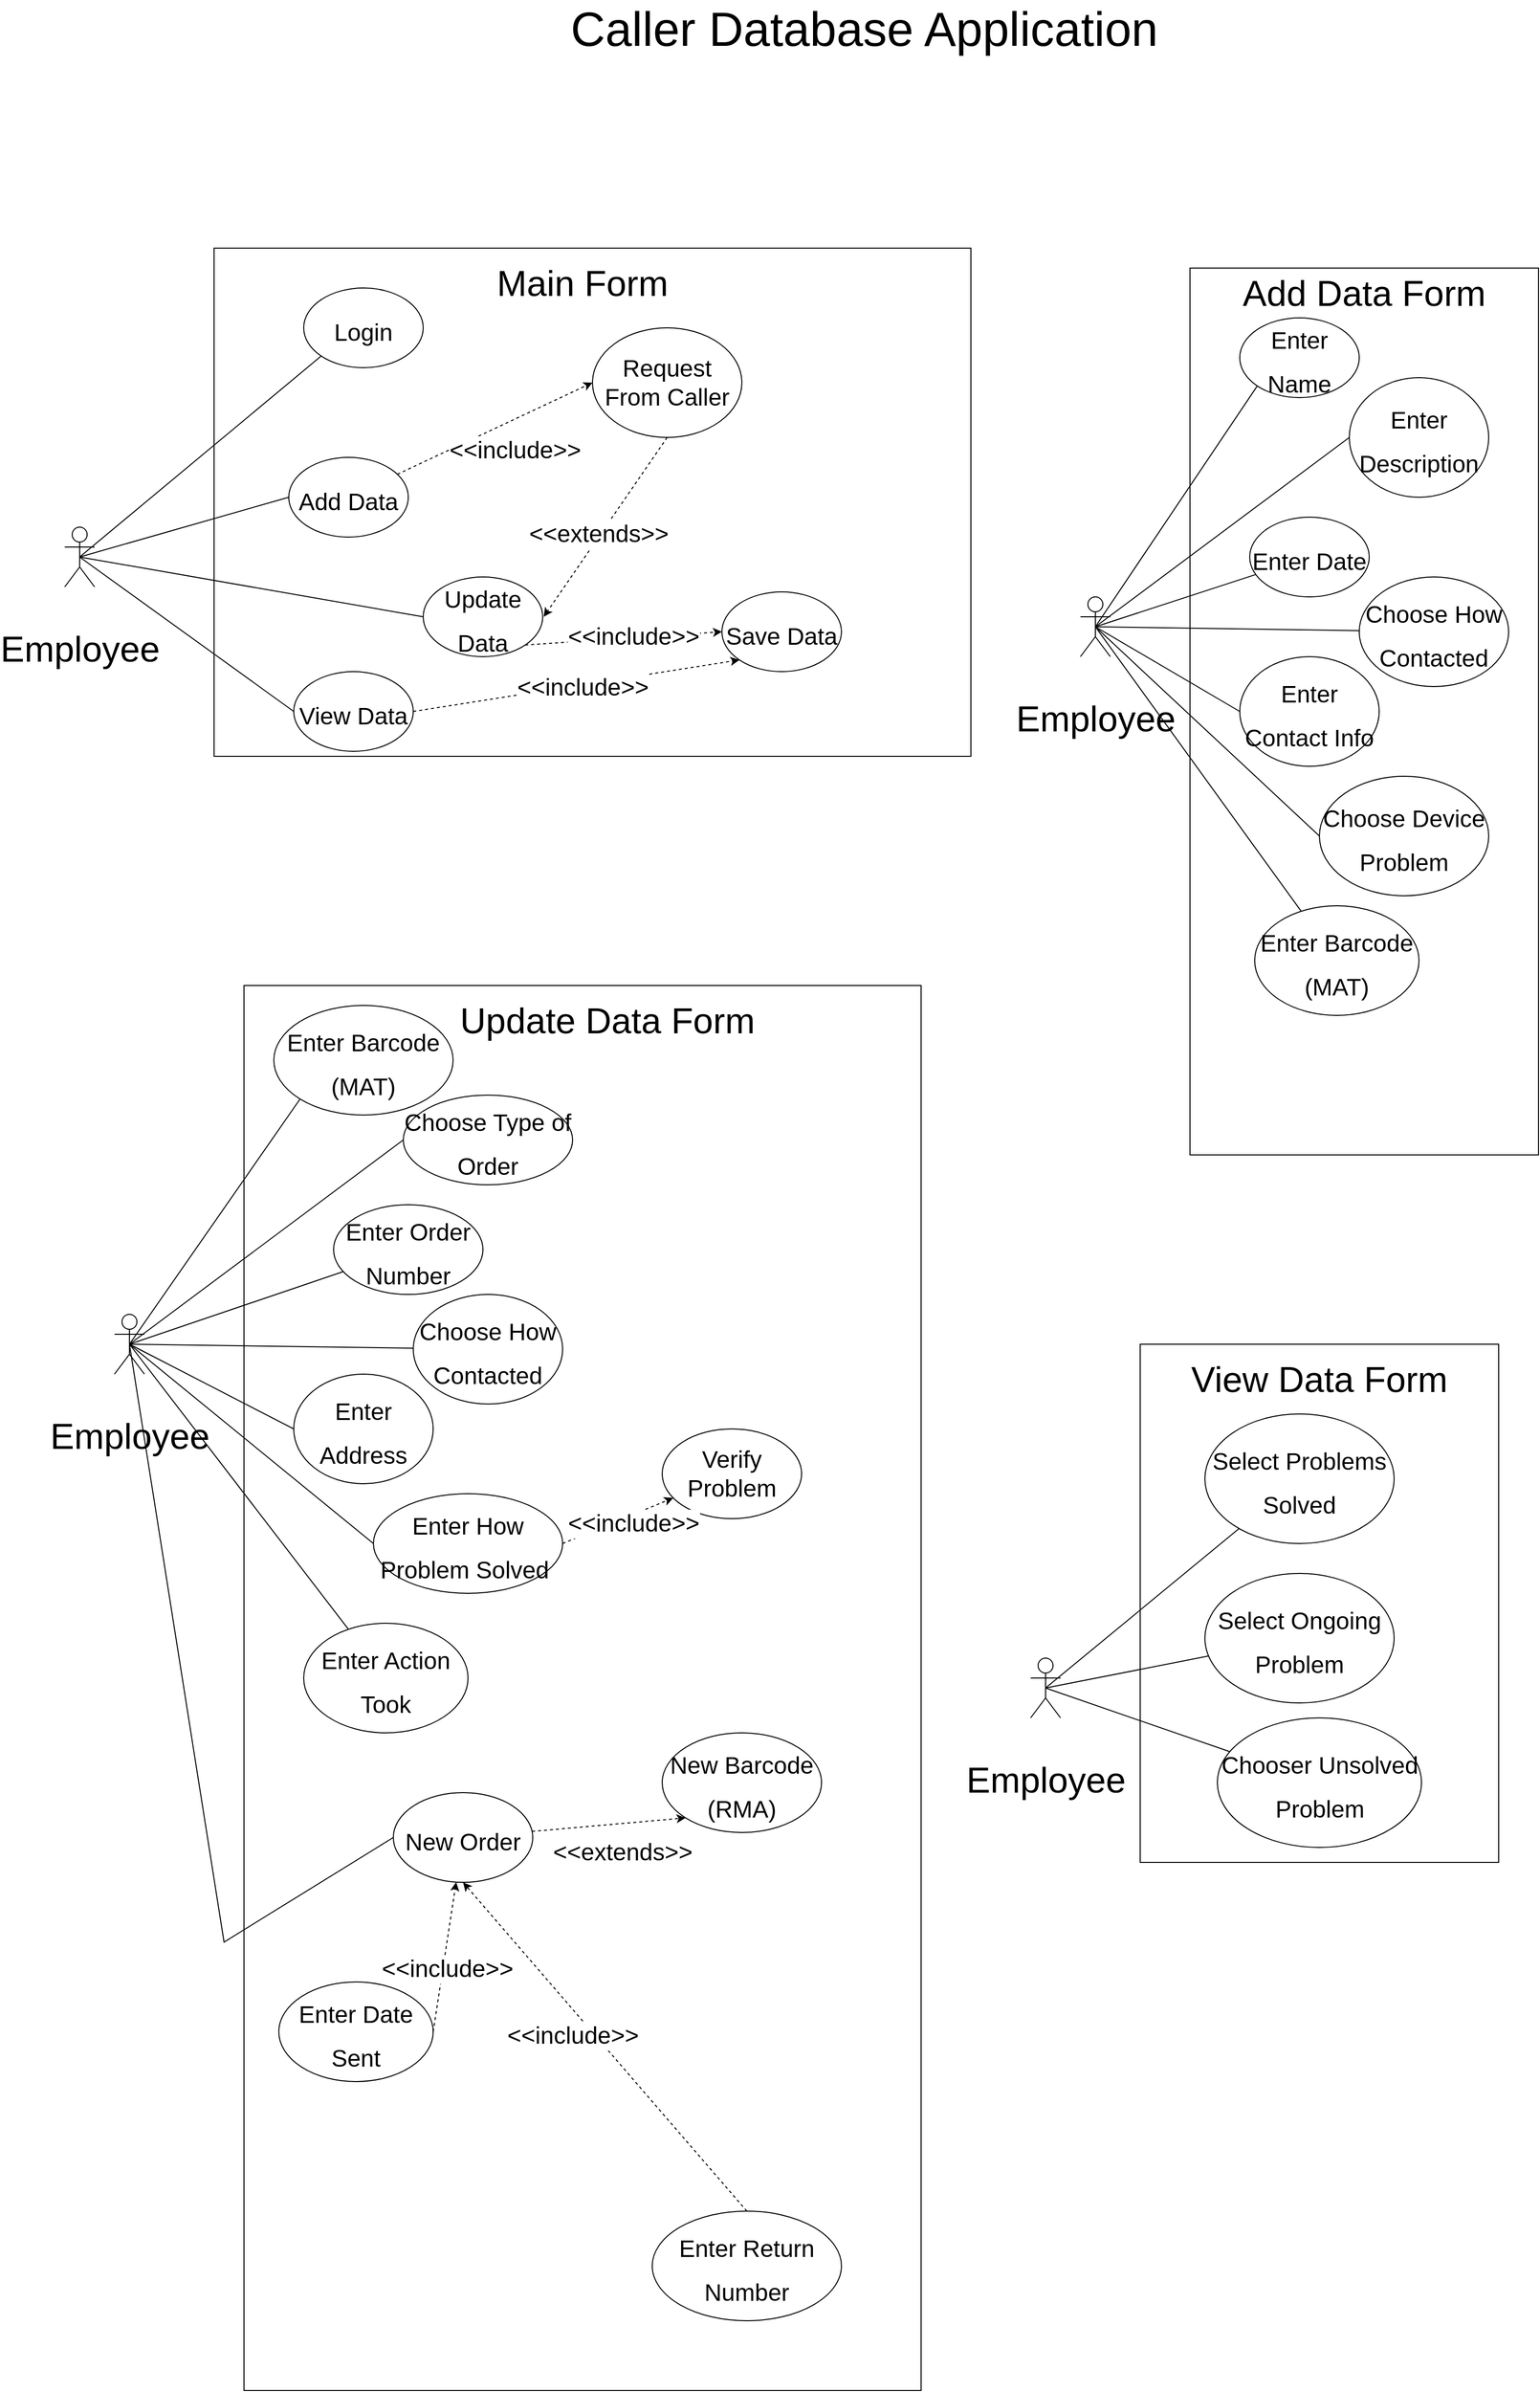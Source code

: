 <mxfile version="20.3.6" type="device"><diagram id="Pnvr5lwrRbKcK1ilOBrs" name="Page-1"><mxGraphModel dx="670" dy="-3077" grid="1" gridSize="10" guides="1" tooltips="1" connect="1" arrows="1" fold="1" page="1" pageScale="1" pageWidth="850" pageHeight="1100" math="0" shadow="0"><root><mxCell id="0"/><mxCell id="1" parent="0"/><mxCell id="yqt1rk-CXyUQU0W2nAt_-2" value="" style="rounded=0;whiteSpace=wrap;html=1;" parent="1" vertex="1"><mxGeometry x="1930" y="4820" width="760" height="510" as="geometry"/></mxCell><mxCell id="yqt1rk-CXyUQU0W2nAt_-3" value="&lt;font style=&quot;font-size: 48px&quot;&gt;Caller Database Application&lt;/font&gt;" style="text;html=1;strokeColor=none;fillColor=none;align=center;verticalAlign=middle;whiteSpace=wrap;rounded=0;" parent="1" vertex="1"><mxGeometry x="2267.5" y="4580" width="630" height="40" as="geometry"/></mxCell><mxCell id="yqt1rk-CXyUQU0W2nAt_-4" value="&lt;font style=&quot;font-size: 36px&quot;&gt;Employee&lt;/font&gt;" style="shape=umlActor;verticalLabelPosition=bottom;verticalAlign=top;html=1;outlineConnect=0;fontSize=72;" parent="1" vertex="1"><mxGeometry x="1780" y="5100" width="30" height="60" as="geometry"/></mxCell><mxCell id="yqt1rk-CXyUQU0W2nAt_-11" value="&lt;font style=&quot;font-size: 24px&quot;&gt;Login&lt;/font&gt;" style="ellipse;whiteSpace=wrap;html=1;fontSize=36;" parent="1" vertex="1"><mxGeometry x="2020" y="4860" width="120" height="80" as="geometry"/></mxCell><mxCell id="yqt1rk-CXyUQU0W2nAt_-13" value="" style="endArrow=none;html=1;rounded=0;fontSize=36;entryX=0;entryY=1;entryDx=0;entryDy=0;exitX=0.5;exitY=0.5;exitDx=0;exitDy=0;exitPerimeter=0;" parent="1" source="yqt1rk-CXyUQU0W2nAt_-4" target="yqt1rk-CXyUQU0W2nAt_-11" edge="1"><mxGeometry width="50" height="50" relative="1" as="geometry"><mxPoint x="2320" y="5170" as="sourcePoint"/><mxPoint x="2370" y="5120" as="targetPoint"/></mxGeometry></mxCell><mxCell id="yqt1rk-CXyUQU0W2nAt_-14" value="&lt;font style=&quot;font-size: 24px&quot;&gt;Add Data&lt;/font&gt;" style="ellipse;whiteSpace=wrap;html=1;fontSize=36;" parent="1" vertex="1"><mxGeometry x="2005" y="5030" width="120" height="80" as="geometry"/></mxCell><mxCell id="yqt1rk-CXyUQU0W2nAt_-15" value="&lt;font style=&quot;font-size: 24px&quot;&gt;Update&lt;br&gt;Data&lt;/font&gt;" style="ellipse;whiteSpace=wrap;html=1;fontSize=36;" parent="1" vertex="1"><mxGeometry x="2140" y="5150" width="120" height="80" as="geometry"/></mxCell><mxCell id="yqt1rk-CXyUQU0W2nAt_-16" value="&lt;font style=&quot;font-size: 24px&quot;&gt;View Data&lt;/font&gt;" style="ellipse;whiteSpace=wrap;html=1;fontSize=36;" parent="1" vertex="1"><mxGeometry x="2010" y="5245" width="120" height="80" as="geometry"/></mxCell><mxCell id="yqt1rk-CXyUQU0W2nAt_-18" value="Request From Caller" style="ellipse;whiteSpace=wrap;html=1;fontSize=24;" parent="1" vertex="1"><mxGeometry x="2310" y="4900" width="150" height="110" as="geometry"/></mxCell><mxCell id="yqt1rk-CXyUQU0W2nAt_-19" value="" style="html=1;labelBackgroundColor=#ffffff;startArrow=none;startFill=0;startSize=6;endArrow=classic;endFill=1;endSize=6;jettySize=auto;orthogonalLoop=1;strokeWidth=1;dashed=1;fontSize=14;rounded=0;entryX=0;entryY=0.5;entryDx=0;entryDy=0;" parent="1" source="yqt1rk-CXyUQU0W2nAt_-14" target="yqt1rk-CXyUQU0W2nAt_-18" edge="1"><mxGeometry width="60" height="60" relative="1" as="geometry"><mxPoint x="2200" y="5040" as="sourcePoint"/><mxPoint x="2260" y="4990" as="targetPoint"/></mxGeometry></mxCell><mxCell id="yqt1rk-CXyUQU0W2nAt_-23" value="&amp;lt;&amp;lt;include&amp;gt;&amp;gt;" style="edgeLabel;html=1;align=center;verticalAlign=middle;resizable=0;points=[];fontSize=24;" parent="yqt1rk-CXyUQU0W2nAt_-19" vertex="1" connectable="0"><mxGeometry x="0.224" y="-4" relative="1" as="geometry"><mxPoint x="-4" y="28" as="offset"/></mxGeometry></mxCell><mxCell id="yqt1rk-CXyUQU0W2nAt_-20" value="" style="endArrow=none;html=1;rounded=0;fontSize=36;entryX=0;entryY=0.5;entryDx=0;entryDy=0;exitX=0.5;exitY=0.5;exitDx=0;exitDy=0;exitPerimeter=0;" parent="1" source="yqt1rk-CXyUQU0W2nAt_-4" target="yqt1rk-CXyUQU0W2nAt_-14" edge="1"><mxGeometry width="50" height="50" relative="1" as="geometry"><mxPoint x="1810" y="5176.633" as="sourcePoint"/><mxPoint x="2032.574" y="4978.284" as="targetPoint"/></mxGeometry></mxCell><mxCell id="yqt1rk-CXyUQU0W2nAt_-21" value="" style="endArrow=none;html=1;rounded=0;fontSize=36;entryX=0;entryY=0.5;entryDx=0;entryDy=0;exitX=0.5;exitY=0.5;exitDx=0;exitDy=0;exitPerimeter=0;" parent="1" source="yqt1rk-CXyUQU0W2nAt_-4" target="yqt1rk-CXyUQU0W2nAt_-15" edge="1"><mxGeometry width="50" height="50" relative="1" as="geometry"><mxPoint x="1790" y="5180" as="sourcePoint"/><mxPoint x="2040" y="5070" as="targetPoint"/><Array as="points"/></mxGeometry></mxCell><mxCell id="yqt1rk-CXyUQU0W2nAt_-22" value="" style="endArrow=none;html=1;rounded=0;fontSize=36;entryX=0;entryY=0.5;entryDx=0;entryDy=0;exitX=0.5;exitY=0.5;exitDx=0;exitDy=0;exitPerimeter=0;" parent="1" source="yqt1rk-CXyUQU0W2nAt_-4" target="yqt1rk-CXyUQU0W2nAt_-16" edge="1"><mxGeometry width="50" height="50" relative="1" as="geometry"><mxPoint x="1805" y="5200" as="sourcePoint"/><mxPoint x="2050" y="5080" as="targetPoint"/></mxGeometry></mxCell><mxCell id="yqt1rk-CXyUQU0W2nAt_-31" value="&lt;font style=&quot;font-size: 36px&quot;&gt;Main Form&lt;/font&gt;" style="text;html=1;strokeColor=none;fillColor=none;align=center;verticalAlign=middle;whiteSpace=wrap;rounded=0;fontSize=24;" parent="1" vertex="1"><mxGeometry x="2200" y="4840" width="200" height="30" as="geometry"/></mxCell><mxCell id="yqt1rk-CXyUQU0W2nAt_-35" value="" style="rounded=0;whiteSpace=wrap;html=1;fontSize=36;" parent="1" vertex="1"><mxGeometry x="2910" y="4840" width="350" height="890" as="geometry"/></mxCell><mxCell id="yqt1rk-CXyUQU0W2nAt_-36" value="&lt;font style=&quot;font-size: 36px&quot;&gt;Employee&lt;/font&gt;" style="shape=umlActor;verticalLabelPosition=bottom;verticalAlign=top;html=1;outlineConnect=0;fontSize=72;" parent="1" vertex="1"><mxGeometry x="2800" y="5170" width="30" height="60" as="geometry"/></mxCell><mxCell id="yqt1rk-CXyUQU0W2nAt_-37" value="&lt;span style=&quot;font-size: 36px&quot;&gt;Add Data Form&lt;/span&gt;" style="text;html=1;strokeColor=none;fillColor=none;align=center;verticalAlign=middle;whiteSpace=wrap;rounded=0;fontSize=24;" parent="1" vertex="1"><mxGeometry x="2930" y="4850" width="310" height="30" as="geometry"/></mxCell><mxCell id="yqt1rk-CXyUQU0W2nAt_-38" value="&lt;font style=&quot;font-size: 24px&quot;&gt;Enter Name&lt;/font&gt;" style="ellipse;whiteSpace=wrap;html=1;fontSize=36;" parent="1" vertex="1"><mxGeometry x="2960" y="4890" width="120" height="80" as="geometry"/></mxCell><mxCell id="yqt1rk-CXyUQU0W2nAt_-39" value="&lt;font style=&quot;font-size: 24px&quot;&gt;Enter Description&lt;/font&gt;" style="ellipse;whiteSpace=wrap;html=1;fontSize=36;" parent="1" vertex="1"><mxGeometry x="3070" y="4950" width="140" height="120" as="geometry"/></mxCell><mxCell id="yqt1rk-CXyUQU0W2nAt_-40" value="&lt;font style=&quot;font-size: 24px&quot;&gt;Enter Date&lt;/font&gt;" style="ellipse;whiteSpace=wrap;html=1;fontSize=36;" parent="1" vertex="1"><mxGeometry x="2970" y="5090" width="120" height="80" as="geometry"/></mxCell><mxCell id="yqt1rk-CXyUQU0W2nAt_-41" value="&lt;span style=&quot;font-size: 24px&quot;&gt;Choose How Contacted&lt;/span&gt;" style="ellipse;whiteSpace=wrap;html=1;fontSize=36;" parent="1" vertex="1"><mxGeometry x="3080" y="5150" width="150" height="110" as="geometry"/></mxCell><mxCell id="yqt1rk-CXyUQU0W2nAt_-43" value="&lt;span style=&quot;font-size: 24px&quot;&gt;Enter Contact Info&lt;/span&gt;" style="ellipse;whiteSpace=wrap;html=1;fontSize=36;" parent="1" vertex="1"><mxGeometry x="2960" y="5230" width="140" height="110" as="geometry"/></mxCell><mxCell id="yqt1rk-CXyUQU0W2nAt_-44" value="&lt;span style=&quot;font-size: 24px&quot;&gt;Choose Device Problem&lt;/span&gt;" style="ellipse;whiteSpace=wrap;html=1;fontSize=36;" parent="1" vertex="1"><mxGeometry x="3040" y="5350" width="170" height="120" as="geometry"/></mxCell><mxCell id="yqt1rk-CXyUQU0W2nAt_-45" value="&lt;span style=&quot;font-size: 24px&quot;&gt;Enter Barcode (MAT)&lt;/span&gt;" style="ellipse;whiteSpace=wrap;html=1;fontSize=36;" parent="1" vertex="1"><mxGeometry x="2975" y="5480" width="165" height="110" as="geometry"/></mxCell><mxCell id="yqt1rk-CXyUQU0W2nAt_-47" value="" style="endArrow=none;html=1;rounded=0;fontSize=36;entryX=0;entryY=1;entryDx=0;entryDy=0;exitX=0.5;exitY=0.5;exitDx=0;exitDy=0;exitPerimeter=0;" parent="1" source="yqt1rk-CXyUQU0W2nAt_-36" target="yqt1rk-CXyUQU0W2nAt_-38" edge="1"><mxGeometry width="50" height="50" relative="1" as="geometry"><mxPoint x="2690" y="5100" as="sourcePoint"/><mxPoint x="2917.574" y="4938.284" as="targetPoint"/></mxGeometry></mxCell><mxCell id="yqt1rk-CXyUQU0W2nAt_-48" value="" style="endArrow=none;html=1;rounded=0;fontSize=36;entryX=0;entryY=0.5;entryDx=0;entryDy=0;exitX=0.5;exitY=0.5;exitDx=0;exitDy=0;exitPerimeter=0;" parent="1" source="yqt1rk-CXyUQU0W2nAt_-36" target="yqt1rk-CXyUQU0W2nAt_-39" edge="1"><mxGeometry width="50" height="50" relative="1" as="geometry"><mxPoint x="2825" y="5210" as="sourcePoint"/><mxPoint x="2987.574" y="4968.284" as="targetPoint"/></mxGeometry></mxCell><mxCell id="yqt1rk-CXyUQU0W2nAt_-49" value="" style="endArrow=none;html=1;rounded=0;fontSize=36;exitX=0.5;exitY=0.5;exitDx=0;exitDy=0;exitPerimeter=0;" parent="1" source="yqt1rk-CXyUQU0W2nAt_-36" target="yqt1rk-CXyUQU0W2nAt_-40" edge="1"><mxGeometry width="50" height="50" relative="1" as="geometry"><mxPoint x="2835" y="5220" as="sourcePoint"/><mxPoint x="2997.574" y="4978.284" as="targetPoint"/></mxGeometry></mxCell><mxCell id="yqt1rk-CXyUQU0W2nAt_-50" value="" style="endArrow=none;html=1;rounded=0;fontSize=36;exitX=0.5;exitY=0.5;exitDx=0;exitDy=0;exitPerimeter=0;" parent="1" source="yqt1rk-CXyUQU0W2nAt_-36" target="yqt1rk-CXyUQU0W2nAt_-41" edge="1"><mxGeometry width="50" height="50" relative="1" as="geometry"><mxPoint x="2845" y="5230" as="sourcePoint"/><mxPoint x="3007.574" y="4988.284" as="targetPoint"/></mxGeometry></mxCell><mxCell id="yqt1rk-CXyUQU0W2nAt_-51" value="" style="endArrow=none;html=1;rounded=0;fontSize=36;entryX=0;entryY=0.5;entryDx=0;entryDy=0;exitX=0.5;exitY=0.5;exitDx=0;exitDy=0;exitPerimeter=0;" parent="1" source="yqt1rk-CXyUQU0W2nAt_-36" target="yqt1rk-CXyUQU0W2nAt_-43" edge="1"><mxGeometry width="50" height="50" relative="1" as="geometry"><mxPoint x="2855" y="5240" as="sourcePoint"/><mxPoint x="3017.574" y="4998.284" as="targetPoint"/></mxGeometry></mxCell><mxCell id="yqt1rk-CXyUQU0W2nAt_-52" value="" style="endArrow=none;html=1;rounded=0;fontSize=36;entryX=0;entryY=0.5;entryDx=0;entryDy=0;exitX=0.5;exitY=0.5;exitDx=0;exitDy=0;exitPerimeter=0;" parent="1" source="yqt1rk-CXyUQU0W2nAt_-36" target="yqt1rk-CXyUQU0W2nAt_-44" edge="1"><mxGeometry width="50" height="50" relative="1" as="geometry"><mxPoint x="2865" y="5250" as="sourcePoint"/><mxPoint x="3027.574" y="5008.284" as="targetPoint"/></mxGeometry></mxCell><mxCell id="yqt1rk-CXyUQU0W2nAt_-53" value="" style="endArrow=none;html=1;rounded=0;fontSize=36;exitX=0.5;exitY=0.5;exitDx=0;exitDy=0;exitPerimeter=0;" parent="1" source="yqt1rk-CXyUQU0W2nAt_-36" target="yqt1rk-CXyUQU0W2nAt_-45" edge="1"><mxGeometry width="50" height="50" relative="1" as="geometry"><mxPoint x="2875" y="5260" as="sourcePoint"/><mxPoint x="3037.574" y="5018.284" as="targetPoint"/></mxGeometry></mxCell><mxCell id="yqt1rk-CXyUQU0W2nAt_-56" value="" style="rounded=0;whiteSpace=wrap;html=1;fontSize=36;" parent="1" vertex="1"><mxGeometry x="1960" y="5560" width="680" height="1410" as="geometry"/></mxCell><mxCell id="yqt1rk-CXyUQU0W2nAt_-57" value="&lt;font style=&quot;font-size: 36px&quot;&gt;Employee&lt;/font&gt;" style="shape=umlActor;verticalLabelPosition=bottom;verticalAlign=top;html=1;outlineConnect=0;fontSize=72;" parent="1" vertex="1"><mxGeometry x="1830" y="5890" width="30" height="60" as="geometry"/></mxCell><mxCell id="yqt1rk-CXyUQU0W2nAt_-58" value="&lt;span style=&quot;font-size: 36px&quot;&gt;Update Data Form&lt;/span&gt;" style="text;html=1;strokeColor=none;fillColor=none;align=center;verticalAlign=middle;whiteSpace=wrap;rounded=0;fontSize=24;" parent="1" vertex="1"><mxGeometry x="2170" y="5580" width="310" height="30" as="geometry"/></mxCell><mxCell id="yqt1rk-CXyUQU0W2nAt_-59" value="&lt;font style=&quot;font-size: 24px&quot;&gt;Enter Barcode (MAT)&lt;/font&gt;" style="ellipse;whiteSpace=wrap;html=1;fontSize=36;" parent="1" vertex="1"><mxGeometry x="1990" y="5580" width="180" height="110" as="geometry"/></mxCell><mxCell id="yqt1rk-CXyUQU0W2nAt_-60" value="&lt;font style=&quot;font-size: 24px&quot;&gt;Choose Type of Order&lt;/font&gt;" style="ellipse;whiteSpace=wrap;html=1;fontSize=36;" parent="1" vertex="1"><mxGeometry x="2120" y="5670" width="170" height="90" as="geometry"/></mxCell><mxCell id="yqt1rk-CXyUQU0W2nAt_-61" value="&lt;span style=&quot;font-size: 24px&quot;&gt;Enter Order Number&lt;/span&gt;" style="ellipse;whiteSpace=wrap;html=1;fontSize=36;" parent="1" vertex="1"><mxGeometry x="2050" y="5780" width="150" height="90" as="geometry"/></mxCell><mxCell id="yqt1rk-CXyUQU0W2nAt_-62" value="&lt;span style=&quot;font-size: 24px&quot;&gt;Choose How Contacted&lt;/span&gt;" style="ellipse;whiteSpace=wrap;html=1;fontSize=36;" parent="1" vertex="1"><mxGeometry x="2130" y="5870" width="150" height="110" as="geometry"/></mxCell><mxCell id="yqt1rk-CXyUQU0W2nAt_-63" value="&lt;span style=&quot;font-size: 24px&quot;&gt;Enter Address&lt;/span&gt;" style="ellipse;whiteSpace=wrap;html=1;fontSize=36;" parent="1" vertex="1"><mxGeometry x="2010" y="5950" width="140" height="110" as="geometry"/></mxCell><mxCell id="yqt1rk-CXyUQU0W2nAt_-64" value="&lt;span style=&quot;font-size: 24px&quot;&gt;Enter How Problem Solved&amp;nbsp;&lt;/span&gt;" style="ellipse;whiteSpace=wrap;html=1;fontSize=36;" parent="1" vertex="1"><mxGeometry x="2090" y="6070" width="190" height="100" as="geometry"/></mxCell><mxCell id="yqt1rk-CXyUQU0W2nAt_-65" value="&lt;span style=&quot;font-size: 24px&quot;&gt;Enter Action Took&lt;/span&gt;" style="ellipse;whiteSpace=wrap;html=1;fontSize=36;" parent="1" vertex="1"><mxGeometry x="2020" y="6200" width="165" height="110" as="geometry"/></mxCell><mxCell id="yqt1rk-CXyUQU0W2nAt_-66" value="&lt;span style=&quot;font-size: 24px&quot;&gt;New Barcode (RMA)&lt;/span&gt;" style="ellipse;whiteSpace=wrap;html=1;fontSize=36;" parent="1" vertex="1"><mxGeometry x="2380" y="6310" width="160" height="100" as="geometry"/></mxCell><mxCell id="yqt1rk-CXyUQU0W2nAt_-67" value="" style="endArrow=none;html=1;rounded=0;fontSize=36;entryX=0;entryY=1;entryDx=0;entryDy=0;exitX=0.5;exitY=0.5;exitDx=0;exitDy=0;exitPerimeter=0;" parent="1" source="yqt1rk-CXyUQU0W2nAt_-57" target="yqt1rk-CXyUQU0W2nAt_-59" edge="1"><mxGeometry width="50" height="50" relative="1" as="geometry"><mxPoint x="1740" y="5820" as="sourcePoint"/><mxPoint x="1967.574" y="5658.284" as="targetPoint"/></mxGeometry></mxCell><mxCell id="yqt1rk-CXyUQU0W2nAt_-68" value="" style="endArrow=none;html=1;rounded=0;fontSize=36;entryX=0;entryY=0.5;entryDx=0;entryDy=0;exitX=0.5;exitY=0.5;exitDx=0;exitDy=0;exitPerimeter=0;" parent="1" source="yqt1rk-CXyUQU0W2nAt_-57" target="yqt1rk-CXyUQU0W2nAt_-60" edge="1"><mxGeometry width="50" height="50" relative="1" as="geometry"><mxPoint x="1875" y="5930" as="sourcePoint"/><mxPoint x="2037.574" y="5688.284" as="targetPoint"/></mxGeometry></mxCell><mxCell id="yqt1rk-CXyUQU0W2nAt_-69" value="" style="endArrow=none;html=1;rounded=0;fontSize=36;exitX=0.5;exitY=0.5;exitDx=0;exitDy=0;exitPerimeter=0;" parent="1" source="yqt1rk-CXyUQU0W2nAt_-57" target="yqt1rk-CXyUQU0W2nAt_-61" edge="1"><mxGeometry width="50" height="50" relative="1" as="geometry"><mxPoint x="1885" y="5940" as="sourcePoint"/><mxPoint x="2047.574" y="5698.284" as="targetPoint"/></mxGeometry></mxCell><mxCell id="yqt1rk-CXyUQU0W2nAt_-70" value="" style="endArrow=none;html=1;rounded=0;fontSize=36;exitX=0.5;exitY=0.5;exitDx=0;exitDy=0;exitPerimeter=0;" parent="1" source="yqt1rk-CXyUQU0W2nAt_-57" target="yqt1rk-CXyUQU0W2nAt_-62" edge="1"><mxGeometry width="50" height="50" relative="1" as="geometry"><mxPoint x="1895" y="5950" as="sourcePoint"/><mxPoint x="2057.574" y="5708.284" as="targetPoint"/></mxGeometry></mxCell><mxCell id="yqt1rk-CXyUQU0W2nAt_-71" value="" style="endArrow=none;html=1;rounded=0;fontSize=36;entryX=0;entryY=0.5;entryDx=0;entryDy=0;exitX=0.5;exitY=0.5;exitDx=0;exitDy=0;exitPerimeter=0;" parent="1" source="yqt1rk-CXyUQU0W2nAt_-57" target="yqt1rk-CXyUQU0W2nAt_-63" edge="1"><mxGeometry width="50" height="50" relative="1" as="geometry"><mxPoint x="1905" y="5960" as="sourcePoint"/><mxPoint x="2067.574" y="5718.284" as="targetPoint"/></mxGeometry></mxCell><mxCell id="yqt1rk-CXyUQU0W2nAt_-72" value="" style="endArrow=none;html=1;rounded=0;fontSize=36;entryX=0;entryY=0.5;entryDx=0;entryDy=0;exitX=0.5;exitY=0.5;exitDx=0;exitDy=0;exitPerimeter=0;" parent="1" source="yqt1rk-CXyUQU0W2nAt_-57" target="yqt1rk-CXyUQU0W2nAt_-64" edge="1"><mxGeometry width="50" height="50" relative="1" as="geometry"><mxPoint x="1915" y="5970" as="sourcePoint"/><mxPoint x="2077.574" y="5728.284" as="targetPoint"/></mxGeometry></mxCell><mxCell id="yqt1rk-CXyUQU0W2nAt_-73" value="" style="endArrow=none;html=1;rounded=0;fontSize=36;exitX=0.5;exitY=0.5;exitDx=0;exitDy=0;exitPerimeter=0;" parent="1" source="yqt1rk-CXyUQU0W2nAt_-57" target="yqt1rk-CXyUQU0W2nAt_-65" edge="1"><mxGeometry width="50" height="50" relative="1" as="geometry"><mxPoint x="1925" y="5980" as="sourcePoint"/><mxPoint x="2087.574" y="5738.284" as="targetPoint"/></mxGeometry></mxCell><mxCell id="yqt1rk-CXyUQU0W2nAt_-76" value="Verify Problem" style="ellipse;whiteSpace=wrap;html=1;fontSize=24;" parent="1" vertex="1"><mxGeometry x="2380" y="6005" width="140" height="90" as="geometry"/></mxCell><mxCell id="yqt1rk-CXyUQU0W2nAt_-79" value="" style="html=1;labelBackgroundColor=#ffffff;startArrow=none;startFill=0;startSize=6;endArrow=classic;endFill=1;endSize=6;jettySize=auto;orthogonalLoop=1;strokeWidth=1;dashed=1;fontSize=14;rounded=0;exitX=1;exitY=0.5;exitDx=0;exitDy=0;" parent="1" source="yqt1rk-CXyUQU0W2nAt_-64" target="yqt1rk-CXyUQU0W2nAt_-76" edge="1"><mxGeometry width="60" height="60" relative="1" as="geometry"><mxPoint x="2440" y="5780" as="sourcePoint"/><mxPoint x="2440" y="5635" as="targetPoint"/></mxGeometry></mxCell><mxCell id="yqt1rk-CXyUQU0W2nAt_-80" value="&amp;lt;&amp;lt;include&amp;gt;&amp;gt;" style="edgeLabel;html=1;align=center;verticalAlign=middle;resizable=0;points=[];fontSize=24;" parent="yqt1rk-CXyUQU0W2nAt_-79" vertex="1" connectable="0"><mxGeometry x="0.224" y="-4" relative="1" as="geometry"><mxPoint x="1" y="4" as="offset"/></mxGeometry></mxCell><mxCell id="yqt1rk-CXyUQU0W2nAt_-81" value="&lt;span style=&quot;font-size: 24px&quot;&gt;New Order&lt;/span&gt;" style="ellipse;whiteSpace=wrap;html=1;fontSize=36;" parent="1" vertex="1"><mxGeometry x="2110" y="6370" width="140" height="90" as="geometry"/></mxCell><mxCell id="yqt1rk-CXyUQU0W2nAt_-83" value="&lt;span style=&quot;font-size: 24px&quot;&gt;Enter Date Sent&lt;/span&gt;" style="ellipse;whiteSpace=wrap;html=1;fontSize=36;" parent="1" vertex="1"><mxGeometry x="1995" y="6560" width="155" height="100" as="geometry"/></mxCell><mxCell id="yqt1rk-CXyUQU0W2nAt_-84" value="&lt;span style=&quot;font-size: 24px&quot;&gt;Enter Return Number&lt;/span&gt;" style="ellipse;whiteSpace=wrap;html=1;fontSize=36;" parent="1" vertex="1"><mxGeometry x="2370" y="6790" width="190" height="110" as="geometry"/></mxCell><mxCell id="yqt1rk-CXyUQU0W2nAt_-86" value="" style="endArrow=none;html=1;rounded=0;fontSize=36;exitX=0.5;exitY=0.5;exitDx=0;exitDy=0;exitPerimeter=0;entryX=0;entryY=0.5;entryDx=0;entryDy=0;" parent="1" source="yqt1rk-CXyUQU0W2nAt_-57" target="yqt1rk-CXyUQU0W2nAt_-81" edge="1"><mxGeometry width="50" height="50" relative="1" as="geometry"><mxPoint x="1790.59" y="6173.53" as="sourcePoint"/><mxPoint x="2005.002" y="6610.001" as="targetPoint"/><Array as="points"><mxPoint x="1940" y="6520"/></Array></mxGeometry></mxCell><mxCell id="yqt1rk-CXyUQU0W2nAt_-90" value="" style="html=1;labelBackgroundColor=#ffffff;startArrow=none;startFill=0;startSize=6;endArrow=classic;endFill=1;endSize=6;jettySize=auto;orthogonalLoop=1;strokeWidth=1;dashed=1;fontSize=14;rounded=0;exitX=1;exitY=0.5;exitDx=0;exitDy=0;" parent="1" source="yqt1rk-CXyUQU0W2nAt_-83" target="yqt1rk-CXyUQU0W2nAt_-81" edge="1"><mxGeometry width="60" height="60" relative="1" as="geometry"><mxPoint x="2441.188" y="6515.008" as="sourcePoint"/><mxPoint x="2260" y="6640" as="targetPoint"/></mxGeometry></mxCell><mxCell id="yqt1rk-CXyUQU0W2nAt_-91" value="&amp;lt;&amp;lt;include&amp;gt;&amp;gt;" style="edgeLabel;html=1;align=center;verticalAlign=middle;resizable=0;points=[];fontSize=24;" parent="yqt1rk-CXyUQU0W2nAt_-90" vertex="1" connectable="0"><mxGeometry x="0.224" y="-4" relative="1" as="geometry"><mxPoint x="-4" y="28" as="offset"/></mxGeometry></mxCell><mxCell id="yqt1rk-CXyUQU0W2nAt_-92" value="" style="html=1;labelBackgroundColor=#ffffff;startArrow=none;startFill=0;startSize=6;endArrow=classic;endFill=1;endSize=6;jettySize=auto;orthogonalLoop=1;strokeWidth=1;dashed=1;fontSize=14;rounded=0;entryX=0.5;entryY=1;entryDx=0;entryDy=0;exitX=0.5;exitY=0;exitDx=0;exitDy=0;" parent="1" source="yqt1rk-CXyUQU0W2nAt_-84" target="yqt1rk-CXyUQU0W2nAt_-81" edge="1"><mxGeometry width="60" height="60" relative="1" as="geometry"><mxPoint x="2330" y="6770" as="sourcePoint"/><mxPoint x="2435" y="6690" as="targetPoint"/></mxGeometry></mxCell><mxCell id="yqt1rk-CXyUQU0W2nAt_-93" value="&amp;lt;&amp;lt;include&amp;gt;&amp;gt;" style="edgeLabel;html=1;align=center;verticalAlign=middle;resizable=0;points=[];fontSize=24;" parent="yqt1rk-CXyUQU0W2nAt_-92" vertex="1" connectable="0"><mxGeometry x="0.224" y="-4" relative="1" as="geometry"><mxPoint x="-4" y="28" as="offset"/></mxGeometry></mxCell><mxCell id="8YXc9r4GUHVVlHZxJDu--1" value="" style="rounded=0;whiteSpace=wrap;html=1;" parent="1" vertex="1"><mxGeometry x="2860" y="5920" width="360" height="520" as="geometry"/></mxCell><mxCell id="8YXc9r4GUHVVlHZxJDu--2" value="&lt;span style=&quot;font-size: 36px&quot;&gt;View Data Form&lt;/span&gt;" style="text;html=1;strokeColor=none;fillColor=none;align=center;verticalAlign=middle;whiteSpace=wrap;rounded=0;fontSize=24;" parent="1" vertex="1"><mxGeometry x="2885" y="5940" width="310" height="30" as="geometry"/></mxCell><mxCell id="8YXc9r4GUHVVlHZxJDu--3" value="&lt;font style=&quot;font-size: 36px&quot;&gt;Employee&lt;/font&gt;" style="shape=umlActor;verticalLabelPosition=bottom;verticalAlign=top;html=1;outlineConnect=0;fontSize=72;" parent="1" vertex="1"><mxGeometry x="2750" y="6235" width="30" height="60" as="geometry"/></mxCell><mxCell id="8YXc9r4GUHVVlHZxJDu--7" value="&lt;span style=&quot;font-size: 24px&quot;&gt;Chooser Unsolved Problem&lt;/span&gt;" style="ellipse;whiteSpace=wrap;html=1;fontSize=36;" parent="1" vertex="1"><mxGeometry x="2937.5" y="6295" width="205" height="130" as="geometry"/></mxCell><mxCell id="8YXc9r4GUHVVlHZxJDu--8" value="&lt;span style=&quot;font-size: 24px;&quot;&gt;Select Problems Solved&lt;/span&gt;" style="ellipse;whiteSpace=wrap;html=1;fontSize=36;" parent="1" vertex="1"><mxGeometry x="2925" y="5990" width="190" height="130" as="geometry"/></mxCell><mxCell id="8YXc9r4GUHVVlHZxJDu--10" value="" style="endArrow=none;html=1;rounded=0;fontSize=36;exitX=0.5;exitY=0.5;exitDx=0;exitDy=0;exitPerimeter=0;" parent="1" source="8YXc9r4GUHVVlHZxJDu--3" target="8YXc9r4GUHVVlHZxJDu--8" edge="1"><mxGeometry width="50" height="50" relative="1" as="geometry"><mxPoint x="2780" y="6226.47" as="sourcePoint"/><mxPoint x="2950.779" y="5980.002" as="targetPoint"/></mxGeometry></mxCell><mxCell id="8YXc9r4GUHVVlHZxJDu--11" value="" style="endArrow=none;html=1;rounded=0;fontSize=36;exitX=0.5;exitY=0.5;exitDx=0;exitDy=0;exitPerimeter=0;" parent="1" source="8YXc9r4GUHVVlHZxJDu--3" target="8YXc9r4GUHVVlHZxJDu--7" edge="1"><mxGeometry width="50" height="50" relative="1" as="geometry"><mxPoint x="2790" y="6236.47" as="sourcePoint"/><mxPoint x="2960.779" y="5990.002" as="targetPoint"/></mxGeometry></mxCell><mxCell id="yydhmzT2Wh9NwaW8eLAG-4" value="" style="html=1;labelBackgroundColor=#ffffff;startArrow=none;startFill=0;startSize=6;endArrow=classic;endFill=1;endSize=6;jettySize=auto;orthogonalLoop=1;strokeWidth=1;dashed=1;fontSize=14;rounded=0;entryX=0;entryY=1;entryDx=0;entryDy=0;" parent="1" source="yqt1rk-CXyUQU0W2nAt_-81" target="yqt1rk-CXyUQU0W2nAt_-66" edge="1"><mxGeometry width="60" height="60" relative="1" as="geometry"><mxPoint x="2560" y="6750" as="sourcePoint"/><mxPoint x="2275" y="6420" as="targetPoint"/></mxGeometry></mxCell><mxCell id="yydhmzT2Wh9NwaW8eLAG-5" value="&amp;lt;&amp;lt;extends&amp;gt;&amp;gt;" style="edgeLabel;html=1;align=center;verticalAlign=middle;resizable=0;points=[];fontSize=24;" parent="yydhmzT2Wh9NwaW8eLAG-4" vertex="1" connectable="0"><mxGeometry x="0.224" y="-4" relative="1" as="geometry"><mxPoint x="-4" y="25" as="offset"/></mxGeometry></mxCell><mxCell id="yydhmzT2Wh9NwaW8eLAG-7" value="" style="html=1;labelBackgroundColor=#ffffff;startArrow=none;startFill=0;startSize=6;endArrow=classic;endFill=1;endSize=6;jettySize=auto;orthogonalLoop=1;strokeWidth=1;dashed=1;fontSize=14;rounded=0;entryX=1;entryY=0.5;entryDx=0;entryDy=0;exitX=0.5;exitY=1;exitDx=0;exitDy=0;" parent="1" source="yqt1rk-CXyUQU0W2nAt_-18" edge="1"><mxGeometry width="60" height="60" relative="1" as="geometry"><mxPoint x="2375.05" y="5018.03" as="sourcePoint"/><mxPoint x="2261" y="5190" as="targetPoint"/></mxGeometry></mxCell><mxCell id="yydhmzT2Wh9NwaW8eLAG-8" value="&amp;lt;&amp;lt;extends&amp;gt;&amp;gt;" style="edgeLabel;html=1;align=center;verticalAlign=middle;resizable=0;points=[];fontSize=24;" parent="yydhmzT2Wh9NwaW8eLAG-7" vertex="1" connectable="0"><mxGeometry x="0.224" y="-4" relative="1" as="geometry"><mxPoint x="10" y="-11" as="offset"/></mxGeometry></mxCell><mxCell id="yydhmzT2Wh9NwaW8eLAG-9" value="&lt;font style=&quot;font-size: 24px&quot;&gt;Save Data&lt;/font&gt;" style="ellipse;whiteSpace=wrap;html=1;fontSize=36;" parent="1" vertex="1"><mxGeometry x="2440" y="5165" width="120" height="80" as="geometry"/></mxCell><mxCell id="yydhmzT2Wh9NwaW8eLAG-10" value="" style="html=1;labelBackgroundColor=#ffffff;startArrow=none;startFill=0;startSize=6;endArrow=classic;endFill=1;endSize=6;jettySize=auto;orthogonalLoop=1;strokeWidth=1;dashed=1;fontSize=14;rounded=0;entryX=0;entryY=0.5;entryDx=0;entryDy=0;exitX=1;exitY=1;exitDx=0;exitDy=0;" parent="1" source="yqt1rk-CXyUQU0W2nAt_-15" target="yydhmzT2Wh9NwaW8eLAG-9" edge="1"><mxGeometry width="60" height="60" relative="1" as="geometry"><mxPoint x="2250.0" y="5245.982" as="sourcePoint"/><mxPoint x="2445.94" y="5154.01" as="targetPoint"/></mxGeometry></mxCell><mxCell id="yydhmzT2Wh9NwaW8eLAG-11" value="&amp;lt;&amp;lt;include&amp;gt;&amp;gt;" style="edgeLabel;html=1;align=center;verticalAlign=middle;resizable=0;points=[];fontSize=24;" parent="yydhmzT2Wh9NwaW8eLAG-10" vertex="1" connectable="0"><mxGeometry x="0.224" y="-4" relative="1" as="geometry"><mxPoint x="-13" y="-4" as="offset"/></mxGeometry></mxCell><mxCell id="yydhmzT2Wh9NwaW8eLAG-12" value="" style="html=1;labelBackgroundColor=#ffffff;startArrow=none;startFill=0;startSize=6;endArrow=classic;endFill=1;endSize=6;jettySize=auto;orthogonalLoop=1;strokeWidth=1;dashed=1;fontSize=14;rounded=0;entryX=0;entryY=1;entryDx=0;entryDy=0;exitX=1;exitY=0.5;exitDx=0;exitDy=0;" parent="1" source="yqt1rk-CXyUQU0W2nAt_-16" target="yydhmzT2Wh9NwaW8eLAG-9" edge="1"><mxGeometry width="60" height="60" relative="1" as="geometry"><mxPoint x="2253.319" y="5227.676" as="sourcePoint"/><mxPoint x="2450" y="5215" as="targetPoint"/></mxGeometry></mxCell><mxCell id="yydhmzT2Wh9NwaW8eLAG-13" value="&amp;lt;&amp;lt;include&amp;gt;&amp;gt;" style="edgeLabel;html=1;align=center;verticalAlign=middle;resizable=0;points=[];fontSize=24;" parent="yydhmzT2Wh9NwaW8eLAG-12" vertex="1" connectable="0"><mxGeometry x="0.224" y="-4" relative="1" as="geometry"><mxPoint x="-31" y="3" as="offset"/></mxGeometry></mxCell><mxCell id="DIADFrfPTouE9jgcTW_d-1" value="&lt;span style=&quot;font-size: 24px;&quot;&gt;Select Ongoing Problem&lt;/span&gt;" style="ellipse;whiteSpace=wrap;html=1;fontSize=36;" parent="1" vertex="1"><mxGeometry x="2925" y="6150" width="190" height="130" as="geometry"/></mxCell><mxCell id="DIADFrfPTouE9jgcTW_d-2" value="" style="endArrow=none;html=1;rounded=0;fontSize=36;exitX=0.5;exitY=0.5;exitDx=0;exitDy=0;exitPerimeter=0;" parent="1" source="8YXc9r4GUHVVlHZxJDu--3" target="DIADFrfPTouE9jgcTW_d-1" edge="1"><mxGeometry width="50" height="50" relative="1" as="geometry"><mxPoint x="2775" y="6275" as="sourcePoint"/><mxPoint x="2969.199" y="6114.944" as="targetPoint"/></mxGeometry></mxCell></root></mxGraphModel></diagram></mxfile>